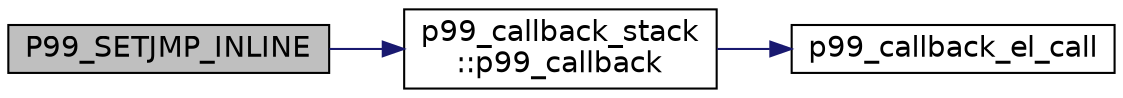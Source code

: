 digraph "P99_SETJMP_INLINE"
{
 // LATEX_PDF_SIZE
  edge [fontname="Helvetica",fontsize="14",labelfontname="Helvetica",labelfontsize="14"];
  node [fontname="Helvetica",fontsize="14",shape=record];
  rankdir="LR";
  Node1 [label="P99_SETJMP_INLINE",height=0.2,width=0.4,color="black", fillcolor="grey75", style="filled", fontcolor="black",tooltip=" "];
  Node1 -> Node2 [color="midnightblue",fontsize="14",style="solid",fontname="Helvetica"];
  Node2 [label="p99_callback_stack\l::p99_callback",height=0.2,width=0.4,color="black", fillcolor="white", style="filled",URL="$group__callbacks_ga306df7572aa6d7bddfe559eae5e10ac1.html#ga306df7572aa6d7bddfe559eae5e10ac1",tooltip="Call all functions that have been registered with p00_stck in reverse order of their registration and..."];
  Node2 -> Node3 [color="midnightblue",fontsize="14",style="solid",fontname="Helvetica"];
  Node3 [label="p99_callback_el_call",height=0.2,width=0.4,color="black", fillcolor="white", style="filled",URL="$group__callbacks_gadbee4ddd80fadc195a2b65a1de107e82.html#gadbee4ddd80fadc195a2b65a1de107e82",tooltip=" "];
}
